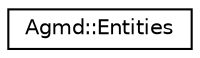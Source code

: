 digraph "Graphical Class Hierarchy"
{
  edge [fontname="Helvetica",fontsize="10",labelfontname="Helvetica",labelfontsize="10"];
  node [fontname="Helvetica",fontsize="10",shape=record];
  rankdir="LR";
  Node1 [label="Agmd::Entities",height=0.2,width=0.4,color="black", fillcolor="white", style="filled",URL="$class_agmd_1_1_entities.html"];
}

